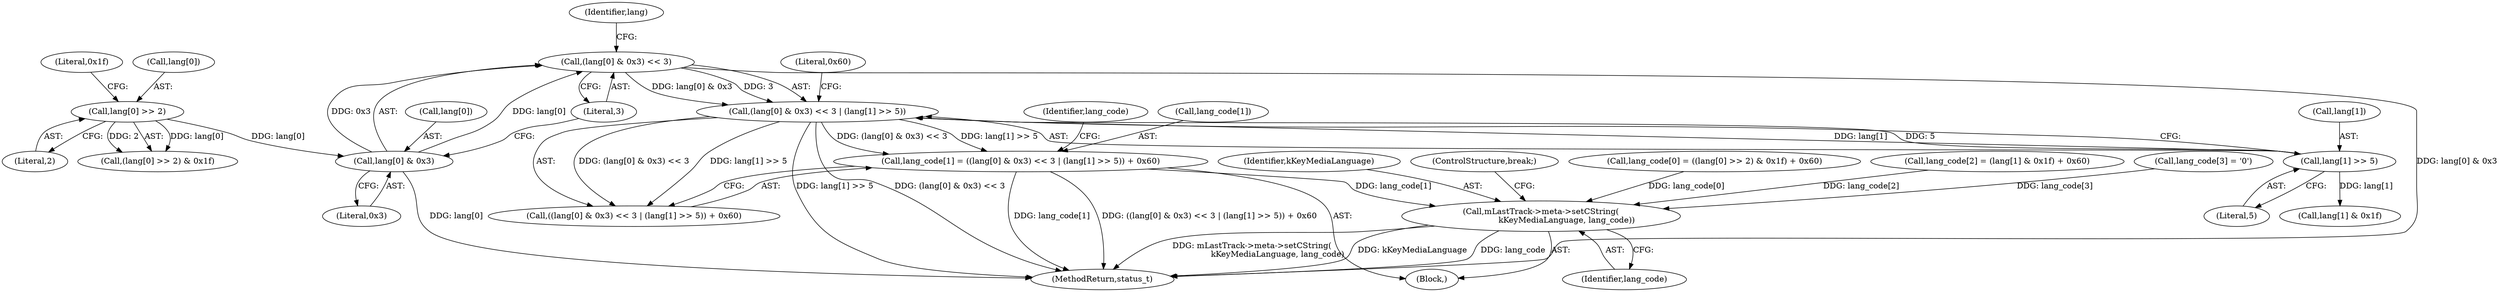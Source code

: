 digraph "0_Android_f81038006b4c59a5a148dcad887371206033c28f_2@array" {
"1001404" [label="(Call,lang_code[1] = ((lang[0] & 0x3) << 3 | (lang[1] >> 5)) + 0x60)"];
"1001409" [label="(Call,(lang[0] & 0x3) << 3 | (lang[1] >> 5))"];
"1001410" [label="(Call,(lang[0] & 0x3) << 3)"];
"1001411" [label="(Call,lang[0] & 0x3)"];
"1001397" [label="(Call,lang[0] >> 2)"];
"1001417" [label="(Call,lang[1] >> 5)"];
"1001439" [label="(Call,mLastTrack->meta->setCString(\n                    kKeyMediaLanguage, lang_code))"];
"1001422" [label="(Literal,0x60)"];
"1001412" [label="(Call,lang[0])"];
"1001434" [label="(Call,lang_code[3] = '\0')"];
"1001417" [label="(Call,lang[1] >> 5)"];
"1003289" [label="(MethodReturn,status_t)"];
"1001404" [label="(Call,lang_code[1] = ((lang[0] & 0x3) << 3 | (lang[1] >> 5)) + 0x60)"];
"1001425" [label="(Identifier,lang_code)"];
"1001440" [label="(Identifier,kKeyMediaLanguage)"];
"1001442" [label="(ControlStructure,break;)"];
"1001428" [label="(Call,lang[1] & 0x1f)"];
"1001402" [label="(Literal,0x1f)"];
"1001439" [label="(Call,mLastTrack->meta->setCString(\n                    kKeyMediaLanguage, lang_code))"];
"1001401" [label="(Literal,2)"];
"1001405" [label="(Call,lang_code[1])"];
"1001418" [label="(Call,lang[1])"];
"1001441" [label="(Identifier,lang_code)"];
"1001167" [label="(Block,)"];
"1001397" [label="(Call,lang[0] >> 2)"];
"1001408" [label="(Call,((lang[0] & 0x3) << 3 | (lang[1] >> 5)) + 0x60)"];
"1001409" [label="(Call,(lang[0] & 0x3) << 3 | (lang[1] >> 5))"];
"1001411" [label="(Call,lang[0] & 0x3)"];
"1001391" [label="(Call,lang_code[0] = ((lang[0] >> 2) & 0x1f) + 0x60)"];
"1001423" [label="(Call,lang_code[2] = (lang[1] & 0x1f) + 0x60)"];
"1001398" [label="(Call,lang[0])"];
"1001410" [label="(Call,(lang[0] & 0x3) << 3)"];
"1001415" [label="(Literal,0x3)"];
"1001421" [label="(Literal,5)"];
"1001396" [label="(Call,(lang[0] >> 2) & 0x1f)"];
"1001416" [label="(Literal,3)"];
"1001419" [label="(Identifier,lang)"];
"1001404" -> "1001167"  [label="AST: "];
"1001404" -> "1001408"  [label="CFG: "];
"1001405" -> "1001404"  [label="AST: "];
"1001408" -> "1001404"  [label="AST: "];
"1001425" -> "1001404"  [label="CFG: "];
"1001404" -> "1003289"  [label="DDG: lang_code[1]"];
"1001404" -> "1003289"  [label="DDG: ((lang[0] & 0x3) << 3 | (lang[1] >> 5)) + 0x60"];
"1001409" -> "1001404"  [label="DDG: (lang[0] & 0x3) << 3"];
"1001409" -> "1001404"  [label="DDG: lang[1] >> 5"];
"1001404" -> "1001439"  [label="DDG: lang_code[1]"];
"1001409" -> "1001408"  [label="AST: "];
"1001409" -> "1001417"  [label="CFG: "];
"1001410" -> "1001409"  [label="AST: "];
"1001417" -> "1001409"  [label="AST: "];
"1001422" -> "1001409"  [label="CFG: "];
"1001409" -> "1003289"  [label="DDG: lang[1] >> 5"];
"1001409" -> "1003289"  [label="DDG: (lang[0] & 0x3) << 3"];
"1001409" -> "1001408"  [label="DDG: (lang[0] & 0x3) << 3"];
"1001409" -> "1001408"  [label="DDG: lang[1] >> 5"];
"1001410" -> "1001409"  [label="DDG: lang[0] & 0x3"];
"1001410" -> "1001409"  [label="DDG: 3"];
"1001417" -> "1001409"  [label="DDG: lang[1]"];
"1001417" -> "1001409"  [label="DDG: 5"];
"1001410" -> "1001416"  [label="CFG: "];
"1001411" -> "1001410"  [label="AST: "];
"1001416" -> "1001410"  [label="AST: "];
"1001419" -> "1001410"  [label="CFG: "];
"1001410" -> "1003289"  [label="DDG: lang[0] & 0x3"];
"1001411" -> "1001410"  [label="DDG: lang[0]"];
"1001411" -> "1001410"  [label="DDG: 0x3"];
"1001411" -> "1001415"  [label="CFG: "];
"1001412" -> "1001411"  [label="AST: "];
"1001415" -> "1001411"  [label="AST: "];
"1001416" -> "1001411"  [label="CFG: "];
"1001411" -> "1003289"  [label="DDG: lang[0]"];
"1001397" -> "1001411"  [label="DDG: lang[0]"];
"1001397" -> "1001396"  [label="AST: "];
"1001397" -> "1001401"  [label="CFG: "];
"1001398" -> "1001397"  [label="AST: "];
"1001401" -> "1001397"  [label="AST: "];
"1001402" -> "1001397"  [label="CFG: "];
"1001397" -> "1001396"  [label="DDG: lang[0]"];
"1001397" -> "1001396"  [label="DDG: 2"];
"1001417" -> "1001421"  [label="CFG: "];
"1001418" -> "1001417"  [label="AST: "];
"1001421" -> "1001417"  [label="AST: "];
"1001417" -> "1001428"  [label="DDG: lang[1]"];
"1001439" -> "1001167"  [label="AST: "];
"1001439" -> "1001441"  [label="CFG: "];
"1001440" -> "1001439"  [label="AST: "];
"1001441" -> "1001439"  [label="AST: "];
"1001442" -> "1001439"  [label="CFG: "];
"1001439" -> "1003289"  [label="DDG: mLastTrack->meta->setCString(\n                    kKeyMediaLanguage, lang_code)"];
"1001439" -> "1003289"  [label="DDG: kKeyMediaLanguage"];
"1001439" -> "1003289"  [label="DDG: lang_code"];
"1001434" -> "1001439"  [label="DDG: lang_code[3]"];
"1001391" -> "1001439"  [label="DDG: lang_code[0]"];
"1001423" -> "1001439"  [label="DDG: lang_code[2]"];
}
